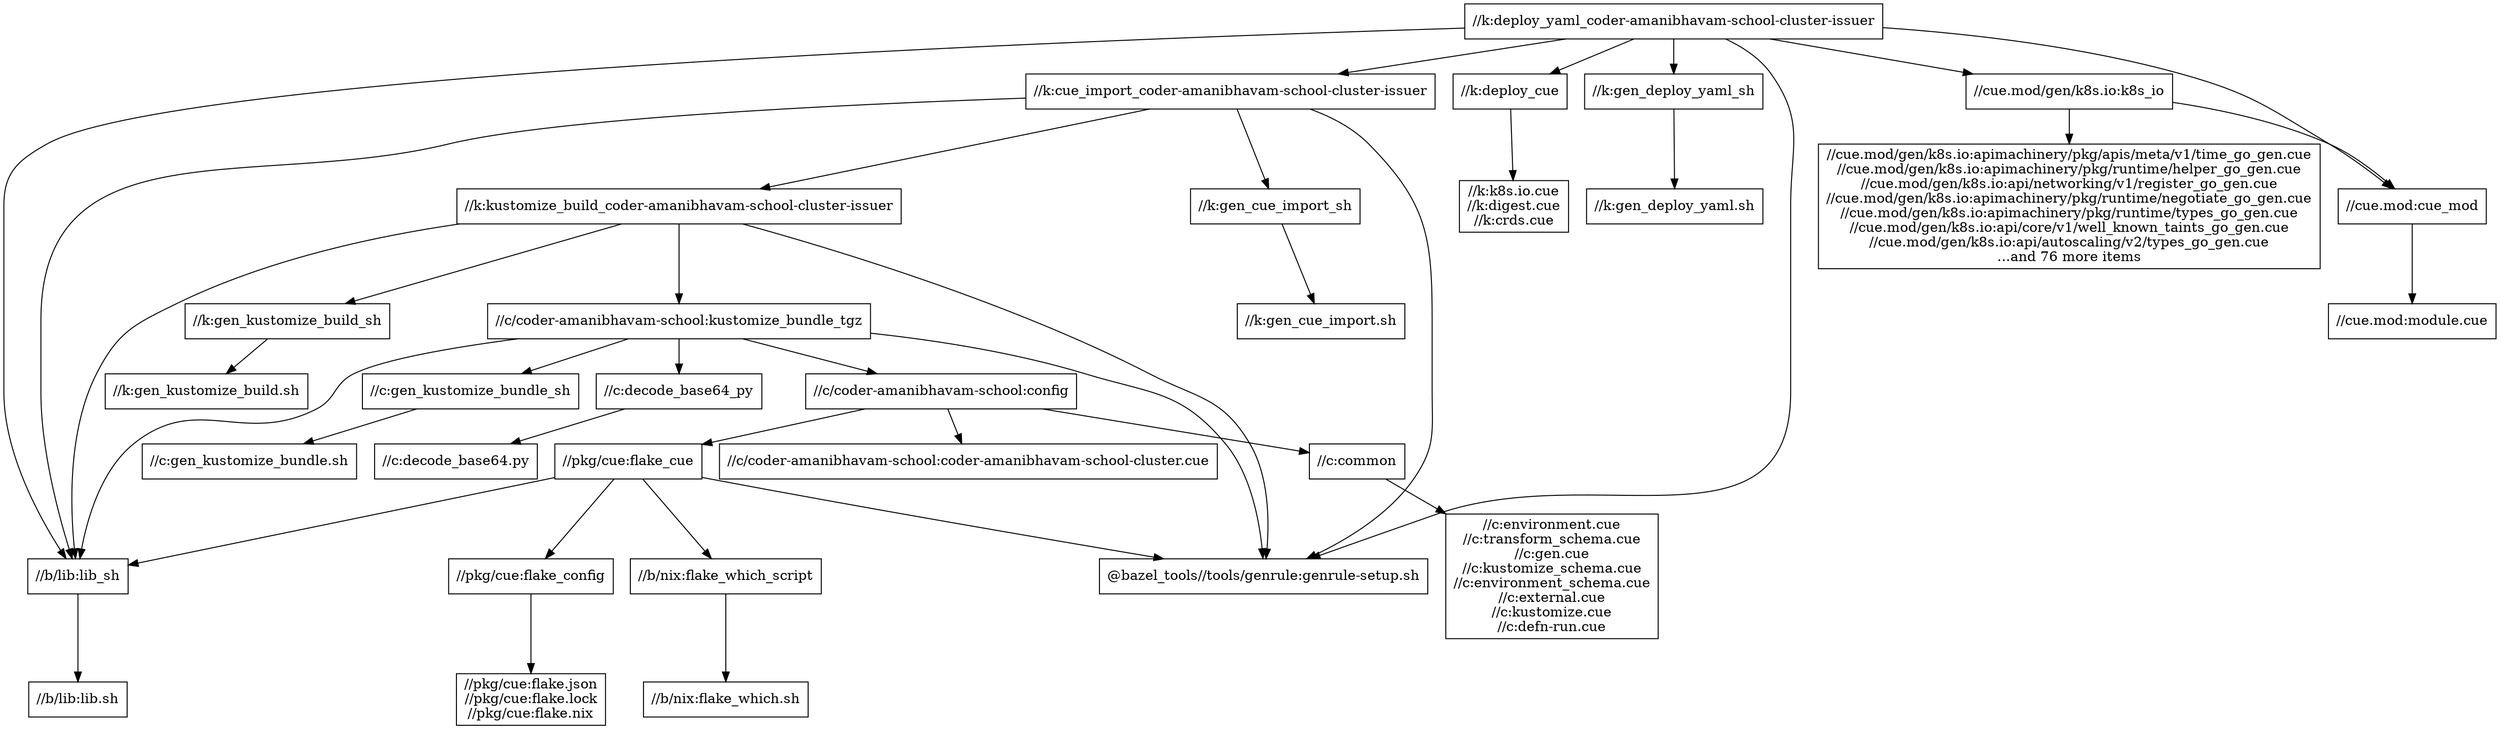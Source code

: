 digraph mygraph {
  node [shape=box];
  "//k:deploy_yaml_coder-amanibhavam-school-cluster-issuer"
  "//k:deploy_yaml_coder-amanibhavam-school-cluster-issuer" -> "//k:cue_import_coder-amanibhavam-school-cluster-issuer"
  "//k:deploy_yaml_coder-amanibhavam-school-cluster-issuer" -> "//k:deploy_cue"
  "//k:deploy_yaml_coder-amanibhavam-school-cluster-issuer" -> "//k:gen_deploy_yaml_sh"
  "//k:deploy_yaml_coder-amanibhavam-school-cluster-issuer" -> "//cue.mod:cue_mod"
  "//k:deploy_yaml_coder-amanibhavam-school-cluster-issuer" -> "//cue.mod/gen/k8s.io:k8s_io"
  "//k:deploy_yaml_coder-amanibhavam-school-cluster-issuer" -> "//b/lib:lib_sh"
  "//k:deploy_yaml_coder-amanibhavam-school-cluster-issuer" -> "@bazel_tools//tools/genrule:genrule-setup.sh"
  "//k:gen_deploy_yaml_sh"
  "//k:gen_deploy_yaml_sh" -> "//k:gen_deploy_yaml.sh"
  "//k:cue_import_coder-amanibhavam-school-cluster-issuer"
  "//k:cue_import_coder-amanibhavam-school-cluster-issuer" -> "//k:kustomize_build_coder-amanibhavam-school-cluster-issuer"
  "//k:cue_import_coder-amanibhavam-school-cluster-issuer" -> "//k:gen_cue_import_sh"
  "//k:cue_import_coder-amanibhavam-school-cluster-issuer" -> "//b/lib:lib_sh"
  "//k:cue_import_coder-amanibhavam-school-cluster-issuer" -> "@bazel_tools//tools/genrule:genrule-setup.sh"
  "//k:gen_cue_import_sh"
  "//k:gen_cue_import_sh" -> "//k:gen_cue_import.sh"
  "//k:kustomize_build_coder-amanibhavam-school-cluster-issuer"
  "//k:kustomize_build_coder-amanibhavam-school-cluster-issuer" -> "//k:gen_kustomize_build_sh"
  "//k:kustomize_build_coder-amanibhavam-school-cluster-issuer" -> "//c/coder-amanibhavam-school:kustomize_bundle_tgz"
  "//k:kustomize_build_coder-amanibhavam-school-cluster-issuer" -> "@bazel_tools//tools/genrule:genrule-setup.sh"
  "//k:kustomize_build_coder-amanibhavam-school-cluster-issuer" -> "//b/lib:lib_sh"
  "//k:gen_kustomize_build_sh"
  "//k:gen_kustomize_build_sh" -> "//k:gen_kustomize_build.sh"
  "//cue.mod/gen/k8s.io:k8s_io"
  "//cue.mod/gen/k8s.io:k8s_io" -> "//cue.mod/gen/k8s.io:apimachinery/pkg/apis/meta/v1/time_go_gen.cue\n//cue.mod/gen/k8s.io:apimachinery/pkg/runtime/helper_go_gen.cue\n//cue.mod/gen/k8s.io:api/networking/v1/register_go_gen.cue\n//cue.mod/gen/k8s.io:apimachinery/pkg/runtime/negotiate_go_gen.cue\n//cue.mod/gen/k8s.io:apimachinery/pkg/runtime/types_go_gen.cue\n//cue.mod/gen/k8s.io:api/core/v1/well_known_taints_go_gen.cue\n//cue.mod/gen/k8s.io:api/autoscaling/v2/types_go_gen.cue\n...and 76 more items"
  "//cue.mod/gen/k8s.io:k8s_io" -> "//cue.mod:cue_mod"
  "//cue.mod:cue_mod"
  "//cue.mod:cue_mod" -> "//cue.mod:module.cue"
  "//cue.mod:module.cue"
  "//c/coder-amanibhavam-school:kustomize_bundle_tgz"
  "//c/coder-amanibhavam-school:kustomize_bundle_tgz" -> "//c/coder-amanibhavam-school:config"
  "//c/coder-amanibhavam-school:kustomize_bundle_tgz" -> "@bazel_tools//tools/genrule:genrule-setup.sh"
  "//c/coder-amanibhavam-school:kustomize_bundle_tgz" -> "//c:gen_kustomize_bundle_sh"
  "//c/coder-amanibhavam-school:kustomize_bundle_tgz" -> "//c:decode_base64_py"
  "//c/coder-amanibhavam-school:kustomize_bundle_tgz" -> "//b/lib:lib_sh"
  "//c/coder-amanibhavam-school:config"
  "//c/coder-amanibhavam-school:config" -> "//c/coder-amanibhavam-school:coder-amanibhavam-school-cluster.cue"
  "//c/coder-amanibhavam-school:config" -> "//c:common"
  "//c/coder-amanibhavam-school:config" -> "//pkg/cue:flake_cue"
  "//pkg/cue:flake_cue"
  "//pkg/cue:flake_cue" -> "//pkg/cue:flake_config"
  "//pkg/cue:flake_cue" -> "@bazel_tools//tools/genrule:genrule-setup.sh"
  "//pkg/cue:flake_cue" -> "//b/lib:lib_sh"
  "//pkg/cue:flake_cue" -> "//b/nix:flake_which_script"
  "//b/nix:flake_which_script"
  "//b/nix:flake_which_script" -> "//b/nix:flake_which.sh"
  "//b/lib:lib_sh"
  "//b/lib:lib_sh" -> "//b/lib:lib.sh"
  "//b/lib:lib.sh"
  "@bazel_tools//tools/genrule:genrule-setup.sh"
  "//pkg/cue:flake_config"
  "//pkg/cue:flake_config" -> "//pkg/cue:flake.json\n//pkg/cue:flake.lock\n//pkg/cue:flake.nix"
  "//pkg/cue:flake.json\n//pkg/cue:flake.lock\n//pkg/cue:flake.nix"
  "//c:common"
  "//c:common" -> "//c:environment.cue\n//c:transform_schema.cue\n//c:gen.cue\n//c:kustomize_schema.cue\n//c:environment_schema.cue\n//c:external.cue\n//c:kustomize.cue\n//c:defn-run.cue"
  "//k:gen_cue_import.sh"
  "//k:deploy_cue"
  "//k:deploy_cue" -> "//k:k8s.io.cue\n//k:digest.cue\n//k:crds.cue"
  "//k:k8s.io.cue\n//k:digest.cue\n//k:crds.cue"
  "//k:gen_kustomize_build.sh"
  "//c:gen_kustomize_bundle_sh"
  "//c:gen_kustomize_bundle_sh" -> "//c:gen_kustomize_bundle.sh"
  "//c:gen_kustomize_bundle.sh"
  "//b/nix:flake_which.sh"
  "//cue.mod/gen/k8s.io:apimachinery/pkg/apis/meta/v1/time_go_gen.cue\n//cue.mod/gen/k8s.io:apimachinery/pkg/runtime/helper_go_gen.cue\n//cue.mod/gen/k8s.io:api/networking/v1/register_go_gen.cue\n//cue.mod/gen/k8s.io:apimachinery/pkg/runtime/negotiate_go_gen.cue\n//cue.mod/gen/k8s.io:apimachinery/pkg/runtime/types_go_gen.cue\n//cue.mod/gen/k8s.io:api/core/v1/well_known_taints_go_gen.cue\n//cue.mod/gen/k8s.io:api/autoscaling/v2/types_go_gen.cue\n...and 76 more items"
  "//c/coder-amanibhavam-school:coder-amanibhavam-school-cluster.cue"
  "//c:environment.cue\n//c:transform_schema.cue\n//c:gen.cue\n//c:kustomize_schema.cue\n//c:environment_schema.cue\n//c:external.cue\n//c:kustomize.cue\n//c:defn-run.cue"
  "//c:decode_base64_py"
  "//c:decode_base64_py" -> "//c:decode_base64.py"
  "//c:decode_base64.py"
  "//k:gen_deploy_yaml.sh"
}

